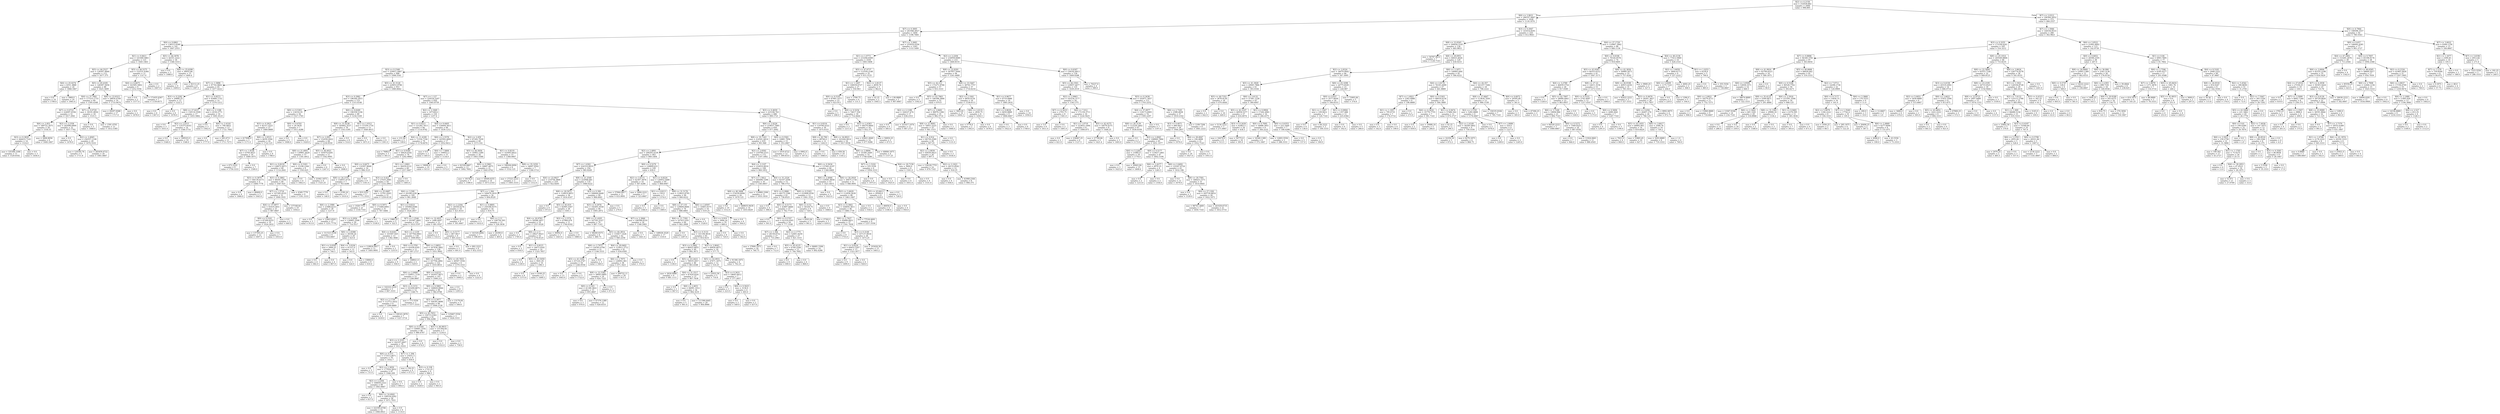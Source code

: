 digraph Tree {
node [shape=box] ;
0 [label="X[2] <= 4.2158\nmse = 332639.882\nsamples = 2000\nvalue = 996.895"] ;
1 [label="X[6] <= 2.9631\nmse = 286107.0667\nsamples = 1628\nvalue = 1118.1474"] ;
0 -> 1 [labeldistance=2.5, labelangle=45, headlabel="True"] ;
2 [label="X[7] <= 0.3005\nmse = 261946.4927\nsamples = 1404\nvalue = 1198.7464"] ;
1 -> 2 ;
3 [label="X[0] <= 0.6861\nmse = 138515.9348\nsamples = 141\nvalue = 1607.2553"] ;
2 -> 3 ;
4 [label="X[1] <= 0.8411\nmse = 141049.5883\nsamples = 123\nvalue = 1645.1463"] ;
3 -> 4 ;
5 [label="X[5] <= 44.5527\nmse = 128307.4844\nsamples = 112\nvalue = 1677.375"] ;
4 -> 5 ;
6 [label="X[4] <= 25.0274\nmse = 8351.3889\nsamples = 24\nvalue = 1868.1667"] ;
5 -> 6 ;
7 [label="mse = 0.0\nsamples = 14\nvalue = 1799.0"] ;
6 -> 7 ;
8 [label="mse = 3969.0\nsamples = 10\nvalue = 1965.0"] ;
6 -> 8 ;
9 [label="X[5] <= 45.4185\nmse = 148387.5656\nsamples = 88\nvalue = 1625.3409"] ;
5 -> 9 ;
10 [label="X[4] <= 37.7681\nmse = 177215.1733\nsamples = 69\nvalue = 1595.4348"] ;
9 -> 10 ;
11 [label="X[7] <= 0.0722\nmse = 224097.6194\nsamples = 51\nvalue = 1617.2941"] ;
10 -> 11 ;
12 [label="X[6] <= 2.852\nmse = 189722.3475\nsamples = 20\nvalue = 1554.55"] ;
11 -> 12 ;
13 [label="X[3] <= 0.3839\nmse = 264433.7143\nsamples = 14\nvalue = 1514.0"] ;
12 -> 13 ;
14 [label="mse = 335384.3306\nsamples = 11\nvalue = 1529.8182"] ;
13 -> 14 ;
15 [label="mse = 0.0\nsamples = 3\nvalue = 1456.0"] ;
13 -> 15 ;
16 [label="mse = 2606.8056\nsamples = 6\nvalue = 1649.1667"] ;
12 -> 16 ;
17 [label="X[2] <= 2.2358\nmse = 242096.6909\nsamples = 31\nvalue = 1657.7742"] ;
11 -> 17 ;
18 [label="mse = 0.0\nsamples = 2\nvalue = 1476.0"] ;
17 -> 18 ;
19 [label="X[2] <= 2.4945\nmse = 256357.1106\nsamples = 29\nvalue = 1670.3103"] ;
17 -> 19 ;
20 [label="mse = 124185.76\nsamples = 5\nvalue = 1711.8"] ;
19 -> 20 ;
21 [label="mse = 283459.4722\nsamples = 24\nvalue = 1661.6667"] ;
19 -> 21 ;
22 [label="X[7] <= 0.0729\nmse = 39191.8056\nsamples = 18\nvalue = 1533.5"] ;
10 -> 22 ;
23 [label="mse = 0.0\nsamples = 5\nvalue = 1848.0"] ;
22 -> 23 ;
24 [label="mse = 1591.4793\nsamples = 13\nvalue = 1412.5385"] ;
22 -> 24 ;
25 [label="X[8] <= 23.8315\nmse = 28654.4709\nsamples = 19\nvalue = 1733.9474"] ;
9 -> 25 ;
26 [label="mse = 29297.0588\nsamples = 17\nvalue = 1717.0"] ;
25 -> 26 ;
27 [label="mse = 0.0\nsamples = 2\nvalue = 1878.0"] ;
25 -> 27 ;
28 [label="X[5] <= 44.5275\nmse = 152531.6364\nsamples = 11\nvalue = 1317.0"] ;
4 -> 28 ;
29 [label="X[4] <= 6.6675\nmse = 163585.5802\nsamples = 9\nvalue = 1252.5556"] ;
28 -> 29 ;
30 [label="mse = 0.0\nsamples = 2\nvalue = 1577.0"] ;
29 -> 30 ;
31 [label="mse = 171655.8367\nsamples = 7\nvalue = 1159.8571"] ;
29 -> 31 ;
32 [label="mse = 0.0\nsamples = 2\nvalue = 1607.0"] ;
28 -> 32 ;
33 [label="X[5] <= 44.3078\nmse = 44351.2222\nsamples = 18\nvalue = 1348.3333"] ;
3 -> 33 ;
34 [label="mse = 0.0\nsamples = 3\nvalue = 1088.0"] ;
33 -> 34 ;
35 [label="X[4] <= 25.6298\nmse = 36955.84\nsamples = 15\nvalue = 1400.4"] ;
33 -> 35 ;
36 [label="mse = 0.0\nsamples = 9\nvalue = 1409.0"] ;
35 -> 36 ;
37 [label="mse = 92112.25\nsamples = 6\nvalue = 1387.5"] ;
35 -> 37 ;
38 [label="X[7] <= 3.2683\nmse = 255016.0356\nsamples = 1263\nvalue = 1153.1409"] ;
2 -> 38 ;
39 [label="X[1] <= 1.0773\nmse = 233294.8309\nsamples = 1030\nvalue = 1083.5408"] ;
38 -> 39 ;
40 [label="X[3] <= 0.2348\nmse = 229911.0467\nsamples = 998\nvalue = 1098.5541"] ;
39 -> 40 ;
41 [label="X[7] <= 1.5896\nmse = 97742.8662\nsamples = 45\nvalue = 1477.4222"] ;
40 -> 41 ;
42 [label="X[3] <= 0.2282\nmse = 20880.25\nsamples = 12\nvalue = 1222.5"] ;
41 -> 42 ;
43 [label="mse = 0.0\nsamples = 6\nvalue = 1367.0"] ;
42 -> 43 ;
44 [label="mse = 0.0\nsamples = 6\nvalue = 1078.0"] ;
42 -> 44 ;
45 [label="X[1] <= 0.8573\nmse = 93468.7732\nsamples = 33\nvalue = 1570.1212"] ;
41 -> 45 ;
46 [label="X[8] <= 27.6237\nmse = 150116.3599\nsamples = 17\nvalue = 1455.5882"] ;
45 -> 46 ;
47 [label="mse = 0.0\nsamples = 3\nvalue = 1031.0"] ;
46 -> 47 ;
48 [label="X[2] <= 2.4315\nmse = 135375.8163\nsamples = 14\nvalue = 1546.5714"] ;
46 -> 48 ;
49 [label="mse = 0.0\nsamples = 4\nvalue = 1548.0"] ;
48 -> 49 ;
50 [label="mse = 189525.0\nsamples = 10\nvalue = 1546.0"] ;
48 -> 50 ;
51 [label="X[2] <= 2.1188\nmse = 4534.2773\nsamples = 16\nvalue = 1691.8125"] ;
45 -> 51 ;
52 [label="mse = 0.0\nsamples = 3\nvalue = 1562.0"] ;
51 -> 52 ;
53 [label="X[6] <= 2.4318\nmse = 794.4852\nsamples = 13\nvalue = 1721.7692"] ;
51 -> 53 ;
54 [label="mse = 0.0\nsamples = 2\nvalue = 1777.0"] ;
53 -> 54 ;
55 [label="mse = 283.4711\nsamples = 11\nvalue = 1711.7273"] ;
53 -> 55 ;
56 [label="X[5] <= 41.5126\nmse = 229053.9796\nsamples = 953\nvalue = 1080.6642"] ;
40 -> 56 ;
57 [label="X[3] <= 0.2982\nmse = 196344.2915\nsamples = 123\nvalue = 1315.4146"] ;
56 -> 57 ;
58 [label="X[0] <= 0.5303\nmse = 134332.91\nsamples = 34\nvalue = 1527.1765"] ;
57 -> 58 ;
59 [label="X[3] <= 0.2821\nmse = 82311.4321\nsamples = 27\nvalue = 1660.8889"] ;
58 -> 59 ;
60 [label="mse = 417698.0\nsamples = 3\nvalue = 1171.0"] ;
59 -> 60 ;
61 [label="X[6] <= 2.0515\nmse = 6639.3594\nsamples = 24\nvalue = 1722.125"] ;
59 -> 61 ;
62 [label="X[7] <= 1.4538\nmse = 6704.4023\nsamples = 16\nvalue = 1689.1875"] ;
61 -> 62 ;
63 [label="mse = 672.2222\nsamples = 9\nvalue = 1759.3333"] ;
62 -> 63 ;
64 [label="mse = 0.0\nsamples = 7\nvalue = 1599.0"] ;
62 -> 64 ;
65 [label="mse = 0.0\nsamples = 8\nvalue = 1788.0"] ;
61 -> 65 ;
66 [label="X[0] <= 0.6701\nmse = 29.3878\nsamples = 7\nvalue = 1011.4286"] ;
58 -> 66 ;
67 [label="mse = 0.0\nsamples = 5\nvalue = 1008.0"] ;
66 -> 67 ;
68 [label="mse = 0.0\nsamples = 2\nvalue = 1020.0"] ;
66 -> 68 ;
69 [label="X[0] <= 0.6269\nmse = 196358.5194\nsamples = 89\nvalue = 1234.5169"] ;
57 -> 69 ;
70 [label="X[8] <= 31.0238\nmse = 185662.3537\nsamples = 76\nvalue = 1163.5395"] ;
69 -> 70 ;
71 [label="X[7] <= 2.093\nmse = 152030.0422\nsamples = 68\nvalue = 1239.9559"] ;
70 -> 71 ;
72 [label="X[8] <= 21.4001\nmse = 139961.4429\nsamples = 57\nvalue = 1181.4912"] ;
71 -> 72 ;
73 [label="X[1] <= 0.8218\nmse = 128072.4073\nsamples = 49\nvalue = 1114.2041"] ;
72 -> 73 ;
74 [label="X[3] <= 0.3879\nmse = 194130.6173\nsamples = 9\nvalue = 1408.7778"] ;
73 -> 74 ;
75 [label="mse = 0.0\nsamples = 4\nvalue = 1866.0"] ;
74 -> 75 ;
76 [label="mse = 48400.0\nsamples = 5\nvalue = 1043.0"] ;
74 -> 76 ;
77 [label="X[3] <= 0.3862\nmse = 89292.3194\nsamples = 40\nvalue = 1047.925"] ;
73 -> 77 ;
78 [label="X[7] <= 1.5716\nmse = 107285.8335\nsamples = 31\nvalue = 1009.1935"] ;
77 -> 78 ;
79 [label="X[4] <= 37.0977\nmse = 91619.3651\nsamples = 21\nvalue = 987.6667"] ;
78 -> 79 ;
80 [label="X[0] <= 0.5161\nmse = 87200.8255\nsamples = 19\nvalue = 1024.2632"] ;
79 -> 80 ;
81 [label="mse = 137305.25\nsamples = 12\nvalue = 1007.5"] ;
80 -> 81 ;
82 [label="mse = 0.0\nsamples = 7\nvalue = 1053.0"] ;
80 -> 82 ;
83 [label="mse = 0.0\nsamples = 2\nvalue = 640.0"] ;
79 -> 83 ;
84 [label="mse = 137168.64\nsamples = 10\nvalue = 1054.4"] ;
78 -> 84 ;
85 [label="mse = 4349.7778\nsamples = 9\nvalue = 1181.3333"] ;
77 -> 85 ;
86 [label="X[0] <= 0.5303\nmse = 15196.2344\nsamples = 8\nvalue = 1593.625"] ;
72 -> 86 ;
87 [label="mse = 0.0\nsamples = 4\nvalue = 1662.0"] ;
86 -> 87 ;
88 [label="mse = 21042.1875\nsamples = 4\nvalue = 1525.25"] ;
86 -> 88 ;
89 [label="X[5] <= 40.4021\nmse = 105074.6281\nsamples = 11\nvalue = 1542.9091"] ;
71 -> 89 ;
90 [label="mse = 0.0\nsamples = 6\nvalue = 1247.0"] ;
89 -> 90 ;
91 [label="mse = 0.0\nsamples = 5\nvalue = 1898.0"] ;
89 -> 91 ;
92 [label="mse = 0.0\nsamples = 8\nvalue = 514.0"] ;
70 -> 92 ;
93 [label="X[1] <= 1.0312\nmse = 57259.1716\nsamples = 13\nvalue = 1649.4615"] ;
69 -> 93 ;
94 [label="mse = 0.0\nsamples = 7\nvalue = 1871.0"] ;
93 -> 94 ;
95 [label="mse = 0.0\nsamples = 6\nvalue = 1391.0"] ;
93 -> 95 ;
96 [label="X[7] <= 1.127\nmse = 224524.5207\nsamples = 830\nvalue = 1045.8759"] ;
56 -> 96 ;
97 [label="X[2] <= 2.1849\nmse = 167169.6\nsamples = 150\nvalue = 1257.6"] ;
96 -> 97 ;
98 [label="X[1] <= 0.9211\nmse = 131282.7613\nsamples = 84\nvalue = 1114.9762"] ;
97 -> 98 ;
99 [label="mse = 231.04\nsamples = 5\nvalue = 109.6"] ;
98 -> 99 ;
100 [label="X[4] <= 11.4189\nmse = 71554.7194\nsamples = 79\nvalue = 1178.6076"] ;
98 -> 100 ;
101 [label="mse = 7688.0\nsamples = 3\nvalue = 561.0"] ;
100 -> 101 ;
102 [label="X[1] <= 0.9349\nmse = 58424.6182\nsamples = 76\nvalue = 1202.9868"] ;
100 -> 102 ;
103 [label="X[0] <= 0.6475\nmse = 110307.9648\nsamples = 16\nvalue = 998.3125"] ;
102 -> 103 ;
104 [label="X[8] <= 24.2376\nmse = 154051.6735\nsamples = 7\nvalue = 763.4286"] ;
103 -> 104 ;
105 [label="mse = 0.0\nsamples = 2\nvalue = 146.0"] ;
104 -> 105 ;
106 [label="mse = 2190.24\nsamples = 5\nvalue = 1010.4"] ;
104 -> 106 ;
107 [label="mse = 0.0\nsamples = 9\nvalue = 1181.0"] ;
103 -> 107 ;
108 [label="X[1] <= 1.0061\nmse = 30439.0122\nsamples = 60\nvalue = 1257.5667"] ;
102 -> 108 ;
109 [label="X[3] <= 0.422\nmse = 27435.2085\nsamples = 54\nvalue = 1232.2963"] ;
108 -> 109 ;
110 [label="mse = 910.2222\nsamples = 3\nvalue = 771.3333"] ;
109 -> 110 ;
111 [label="X[8] <= 25.0487\nmse = 15761.0265\nsamples = 51\nvalue = 1259.4118"] ;
109 -> 111 ;
112 [label="X[6] <= 2.1989\nmse = 21888.6233\nsamples = 30\nvalue = 1217.9"] ;
111 -> 112 ;
113 [label="mse = 0.0\nsamples = 3\nvalue = 913.0"] ;
112 -> 113 ;
114 [label="mse = 12843.6543\nsamples = 27\nvalue = 1251.7778"] ;
112 -> 114 ;
115 [label="mse = 1028.7755\nsamples = 21\nvalue = 1318.7143"] ;
111 -> 115 ;
116 [label="mse = 0.0\nsamples = 6\nvalue = 1485.0"] ;
108 -> 116 ;
117 [label="X[4] <= 9.4405\nmse = 154004.5611\nsamples = 66\nvalue = 1439.1212"] ;
97 -> 117 ;
118 [label="X[6] <= 2.5578\nmse = 145502.4083\nsamples = 17\nvalue = 1052.9412"] ;
117 -> 118 ;
119 [label="mse = 0.0\nsamples = 2\nvalue = 445.0"] ;
118 -> 119 ;
120 [label="X[4] <= 7.5808\nmse = 109053.2\nsamples = 15\nvalue = 1134.0"] ;
118 -> 120 ;
121 [label="mse = 19696.8\nsamples = 10\nvalue = 915.0"] ;
120 -> 121 ;
122 [label="mse = 0.0\nsamples = 5\nvalue = 1572.0"] ;
120 -> 122 ;
123 [label="X[2] <= 2.459\nmse = 87262.7039\nsamples = 49\nvalue = 1573.102"] ;
117 -> 123 ;
124 [label="X[5] <= 44.5656\nmse = 35902.1289\nsamples = 34\nvalue = 1663.5588"] ;
123 -> 124 ;
125 [label="mse = 62328.9467\nsamples = 13\nvalue = 1692.7692"] ;
124 -> 125 ;
126 [label="X[0] <= 0.5861\nmse = 18687.4875\nsamples = 21\nvalue = 1645.4762"] ;
124 -> 126 ;
127 [label="mse = 18150.0\nsamples = 7\nvalue = 1590.0"] ;
126 -> 127 ;
128 [label="mse = 16648.0255\nsamples = 14\nvalue = 1673.2143"] ;
126 -> 128 ;
129 [label="X[1] <= 0.8219\nmse = 143093.6622\nsamples = 15\nvalue = 1368.0667"] ;
123 -> 129 ;
130 [label="mse = 180264.6094\nsamples = 8\nvalue = 1532.125"] ;
129 -> 130 ;
131 [label="X[8] <= 35.3259\nmse = 34697.9592\nsamples = 7\nvalue = 1180.5714"] ;
129 -> 131 ;
132 [label="mse = 27222.2222\nsamples = 3\nvalue = 1005.3333"] ;
131 -> 132 ;
133 [label="mse = 0.0\nsamples = 4\nvalue = 1312.0"] ;
131 -> 133 ;
134 [label="X[3] <= 0.4659\nmse = 225106.763\nsamples = 680\nvalue = 999.1721"] ;
96 -> 134 ;
135 [label="X[6] <= 2.9226\nmse = 219037.7685\nsamples = 650\nvalue = 977.2092"] ;
134 -> 135 ;
136 [label="X[8] <= 35.7243\nmse = 214541.4414\nsamples = 635\nvalue = 991.948"] ;
135 -> 136 ;
137 [label="X[2] <= 2.4891\nmse = 206205.4339\nsamples = 463\nvalue = 949.1404"] ;
136 -> 137 ;
138 [label="X[7] <= 1.6361\nmse = 224319.9919\nsamples = 354\nvalue = 985.8249"] ;
137 -> 138 ;
139 [label="X[4] <= 23.9027\nmse = 214758.3809\nsamples = 219\nvalue = 922.8265"] ;
138 -> 139 ;
140 [label="X[4] <= 3.599\nmse = 201083.038\nsamples = 185\nvalue = 981.2649"] ;
139 -> 140 ;
141 [label="X[0] <= 0.5971\nmse = 171660.6993\nsamples = 31\nvalue = 767.5484"] ;
140 -> 141 ;
142 [label="X[3] <= 0.2956\nmse = 139965.3508\nsamples = 29\nvalue = 714.5517"] ;
141 -> 142 ;
143 [label="mse = 311523.5556\nsamples = 9\nvalue = 916.6667"] ;
142 -> 143 ;
144 [label="X[6] <= 2.8386\nmse = 36109.24\nsamples = 20\nvalue = 623.6"] ;
142 -> 144 ;
145 [label="X[1] <= 0.8395\nmse = 3906.25\nsamples = 8\nvalue = 744.5"] ;
144 -> 145 ;
146 [label="mse = 0.0\nsamples = 4\nvalue = 682.0"] ;
145 -> 146 ;
147 [label="mse = 0.0\nsamples = 4\nvalue = 807.0"] ;
145 -> 147 ;
148 [label="X[4] <= 3.0104\nmse = 41337.0\nsamples = 12\nvalue = 543.0"] ;
144 -> 148 ;
149 [label="mse = 0.0\nsamples = 3\nvalue = 324.0"] ;
148 -> 149 ;
150 [label="mse = 33800.0\nsamples = 9\nvalue = 616.0"] ;
148 -> 150 ;
151 [label="mse = 0.0\nsamples = 2\nvalue = 1536.0"] ;
141 -> 151 ;
152 [label="X[1] <= 0.8221\nmse = 195960.6586\nsamples = 154\nvalue = 1024.2857"] ;
140 -> 152 ;
153 [label="mse = 1980.25\nsamples = 2\nvalue = 322.5"] ;
152 -> 153 ;
154 [label="X[7] <= 1.2546\nmse = 191947.4601\nsamples = 152\nvalue = 1033.5197"] ;
152 -> 154 ;
155 [label="X[4] <= 9.6343\nmse = 103587.929\nsamples = 13\nvalue = 1382.3846"] ;
154 -> 155 ;
156 [label="mse = 118824.9917\nsamples = 11\nvalue = 1405.9091"] ;
155 -> 156 ;
157 [label="mse = 0.0\nsamples = 2\nvalue = 1253.0"] ;
155 -> 157 ;
158 [label="X[2] <= 2.1239\nmse = 187764.0963\nsamples = 139\nvalue = 1000.8921"] ;
154 -> 158 ;
159 [label="X[4] <= 6.3781\nmse = 41638.0165\nsamples = 11\nvalue = 407.2727"] ;
158 -> 159 ;
160 [label="mse = 0.0\nsamples = 9\nvalue = 358.0"] ;
159 -> 160 ;
161 [label="mse = 168921.0\nsamples = 2\nvalue = 629.0"] ;
159 -> 161 ;
162 [label="X[6] <= 2.8852\nmse = 167436.3662\nsamples = 128\nvalue = 1051.9062"] ;
158 -> 162 ;
163 [label="X[6] <= 2.6341\nmse = 167704.2892\nsamples = 122\nvalue = 1035.8033"] ;
162 -> 163 ;
164 [label="X[6] <= 2.0999\nmse = 150911.7156\nsamples = 15\nvalue = 1246.8667"] ;
163 -> 164 ;
165 [label="mse = 142222.2222\nsamples = 3\nvalue = 847.3333"] ;
164 -> 165 ;
166 [label="X[3] <= 0.3151\nmse = 103200.6875\nsamples = 12\nvalue = 1346.75"] ;
164 -> 166 ;
167 [label="X[2] <= 2.1739\nmse = 113712.5432\nsamples = 9\nvalue = 1269.8889"] ;
166 -> 167 ;
168 [label="mse = 0.0\nsamples = 2\nvalue = 1418.0"] ;
167 -> 168 ;
169 [label="mse = 138143.3878\nsamples = 7\nvalue = 1227.5714"] ;
167 -> 169 ;
170 [label="mse = 773.5556\nsamples = 3\nvalue = 1577.3333"] ;
166 -> 170 ;
171 [label="X[0] <= 0.6233\nmse = 162937.9071\nsamples = 107\nvalue = 1006.215"] ;
163 -> 171 ;
172 [label="X[0] <= 0.5865\nmse = 168820.8944\nsamples = 99\nvalue = 982.8788"] ;
171 -> 172 ;
173 [label="X[3] <= 0.3977\nmse = 164391.8696\nsamples = 94\nvalue = 1008.2128"] ;
172 -> 173 ;
174 [label="X[5] <= 45.7653\nmse = 159715.0361\nsamples = 91\nvalue = 994.4286"] ;
173 -> 174 ;
175 [label="X[0] <= 0.5544\nmse = 156661.3192\nsamples = 86\nvalue = 980.4767"] ;
174 -> 175 ;
176 [label="X[3] <= 0.3193\nmse = 162107.4407\nsamples = 78\nvalue = 1011.9103"] ;
175 -> 176 ;
177 [label="X[0] <= 0.515\nmse = 173513.4671\nsamples = 70\nvalue = 1032.7"] ;
176 -> 177 ;
178 [label="mse = 0.0\nsamples = 3\nvalue = 731.0"] ;
177 -> 178 ;
179 [label="X[2] <= 2.3659\nmse = 177024.5832\nsamples = 67\nvalue = 1046.209"] ;
177 -> 179 ;
180 [label="X[2] <= 2.2204\nmse = 194659.2322\nsamples = 60\nvalue = 1063.9667"] ;
179 -> 180 ;
181 [label="mse = 0.0\nsamples = 2\nvalue = 837.0"] ;
180 -> 181 ;
182 [label="X[4] <= 14.4042\nmse = 199534.0262\nsamples = 58\nvalue = 1071.7931"] ;
180 -> 182 ;
183 [label="mse = 222305.6746\nsamples = 52\nvalue = 1066.6923"] ;
182 -> 183 ;
184 [label="mse = 0.0\nsamples = 6\nvalue = 1116.0"] ;
182 -> 184 ;
185 [label="mse = 0.0\nsamples = 7\nvalue = 894.0"] ;
179 -> 185 ;
186 [label="X[7] <= 1.394\nmse = 25431.5\nsamples = 8\nvalue = 830.0"] ;
176 -> 186 ;
187 [label="mse = 156.25\nsamples = 4\nvalue = 673.5"] ;
186 -> 187 ;
188 [label="X[3] <= 0.338\nmse = 1722.25\nsamples = 4\nvalue = 986.5"] ;
186 -> 188 ;
189 [label="mse = 0.0\nsamples = 2\nvalue = 1028.0"] ;
188 -> 189 ;
190 [label="mse = 0.0\nsamples = 2\nvalue = 945.0"] ;
188 -> 190 ;
191 [label="mse = 0.0\nsamples = 8\nvalue = 674.0"] ;
175 -> 191 ;
192 [label="X[5] <= 46.9833\nmse = 151304.64\nsamples = 5\nvalue = 1234.4"] ;
174 -> 192 ;
193 [label="mse = 0.0\nsamples = 3\nvalue = 1552.0"] ;
192 -> 193 ;
194 [label="mse = 0.0\nsamples = 2\nvalue = 758.0"] ;
192 -> 194 ;
195 [label="mse = 125667.5556\nsamples = 3\nvalue = 1426.3333"] ;
173 -> 195 ;
196 [label="mse = 13179.04\nsamples = 5\nvalue = 506.6"] ;
172 -> 196 ;
197 [label="mse = 0.0\nsamples = 8\nvalue = 1295.0"] ;
171 -> 197 ;
198 [label="X[5] <= 45.7653\nmse = 49507.5556\nsamples = 6\nvalue = 1379.3333"] ;
162 -> 198 ;
199 [label="mse = 0.0\nsamples = 2\nvalue = 1694.0"] ;
198 -> 199 ;
200 [label="mse = 0.0\nsamples = 4\nvalue = 1222.0"] ;
198 -> 200 ;
201 [label="X[7] <= 1.394\nmse = 169479.3019\nsamples = 34\nvalue = 604.8529"] ;
139 -> 201 ;
202 [label="X[2] <= 2.2204\nmse = 26558.0278\nsamples = 18\nvalue = 421.8333"] ;
201 -> 202 ;
203 [label="X[4] <= 32.4931\nmse = 1486.4097\nsamples = 12\nvalue = 481.9167"] ;
202 -> 203 ;
204 [label="mse = 0.0\nsamples = 3\nvalue = 532.0"] ;
203 -> 204 ;
205 [label="X[0] <= 0.5177\nmse = 867.0617\nsamples = 9\nvalue = 465.2222"] ;
203 -> 205 ;
206 [label="mse = 0.0\nsamples = 3\nvalue = 491.0"] ;
205 -> 206 ;
207 [label="mse = 802.2222\nsamples = 6\nvalue = 452.3333"] ;
205 -> 207 ;
208 [label="mse = 55041.2222\nsamples = 6\nvalue = 301.6667"] ;
202 -> 208 ;
209 [label="X[1] <= 0.8805\nmse = 250188.9375\nsamples = 16\nvalue = 810.75"] ;
201 -> 209 ;
210 [label="mse = 0.0\nsamples = 5\nvalue = 1432.0"] ;
209 -> 210 ;
211 [label="X[6] <= 2.11\nmse = 108736.595\nsamples = 11\nvalue = 528.3636"] ;
209 -> 211 ;
212 [label="mse = 143320.4082\nsamples = 7\nvalue = 598.8571"] ;
211 -> 212 ;
213 [label="mse = 24300.0\nsamples = 4\nvalue = 405.0"] ;
211 -> 213 ;
214 [label="X[8] <= 21.2549\nmse = 222948.481\nsamples = 135\nvalue = 1088.0222"] ;
138 -> 214 ;
215 [label="X[8] <= 20.5072\nmse = 116819.9653\nsamples = 36\nvalue = 1416.4167"] ;
214 -> 215 ;
216 [label="mse = 0.0\nsamples = 6\nvalue = 973.0"] ;
215 -> 216 ;
217 [label="X[5] <= 45.019\nmse = 92995.5567\nsamples = 30\nvalue = 1505.1"] ;
215 -> 217 ;
218 [label="X[4] <= 20.9783\nmse = 59288.3657\nsamples = 19\nvalue = 1357.0526"] ;
217 -> 218 ;
219 [label="mse = 0.0\nsamples = 3\nvalue = 1785.0"] ;
218 -> 219 ;
220 [label="X[6] <= 2.11\nmse = 29627.9023\nsamples = 16\nvalue = 1276.8125"] ;
218 -> 220 ;
221 [label="mse = 0.0\nsamples = 2\nvalue = 934.0"] ;
220 -> 221 ;
222 [label="X[1] <= 0.8215\nmse = 14673.4541\nsamples = 14\nvalue = 1325.7857"] ;
220 -> 222 ;
223 [label="mse = 0.0\nsamples = 4\nvalue = 1149.0"] ;
222 -> 223 ;
224 [label="X[5] <= 43.5059\nmse = 3041.05\nsamples = 10\nvalue = 1396.5"] ;
222 -> 224 ;
225 [label="mse = 0.0\nsamples = 8\nvalue = 1373.0"] ;
224 -> 225 ;
226 [label="mse = 4160.25\nsamples = 2\nvalue = 1490.5"] ;
224 -> 226 ;
227 [label="X[2] <= 2.1574\nmse = 47966.876\nsamples = 11\nvalue = 1760.8182"] ;
217 -> 227 ;
228 [label="mse = 36992.0\nsamples = 3\nvalue = 1443.0"] ;
227 -> 228 ;
229 [label="mse = 0.0\nsamples = 8\nvalue = 1880.0"] ;
227 -> 229 ;
230 [label="X[3] <= 0.399\nmse = 208064.8448\nsamples = 99\nvalue = 968.6061"] ;
214 -> 230 ;
231 [label="X[3] <= 0.2978\nmse = 192491.0558\nsamples = 94\nvalue = 1005.2872"] ;
230 -> 231 ;
232 [label="X[8] <= 21.4205\nmse = 167181.0327\nsamples = 70\nvalue = 887.7143"] ;
231 -> 232 ;
233 [label="mse = 68260.9375\nsamples = 8\nvalue = 480.75"] ;
232 -> 233 ;
234 [label="X[5] <= 44.3814\nmse = 155817.1426\nsamples = 62\nvalue = 940.2258"] ;
232 -> 234 ;
235 [label="X[6] <= 2.7975\nmse = 134345.0794\nsamples = 21\nvalue = 1146.3333"] ;
234 -> 235 ;
236 [label="X[5] <= 43.3304\nmse = 87124.2747\nsamples = 18\nvalue = 1246.0556"] ;
235 -> 236 ;
237 [label="mse = 0.0\nsamples = 13\nvalue = 1063.0"] ;
236 -> 237 ;
238 [label="mse = 0.0\nsamples = 5\nvalue = 1722.0"] ;
236 -> 238 ;
239 [label="mse = 0.0\nsamples = 3\nvalue = 548.0"] ;
235 -> 239 ;
240 [label="X[4] <= 29.0402\nmse = 133912.3712\nsamples = 41\nvalue = 834.6585"] ;
234 -> 240 ;
241 [label="X[6] <= 2.7975\nmse = 126093.383\nsamples = 38\nvalue = 871.3421"] ;
240 -> 241 ;
242 [label="X[8] <= 22.5382\nmse = 39043.0895\nsamples = 18\nvalue = 824.7222"] ;
241 -> 242 ;
243 [label="X[0] <= 0.503\nmse = 41180.3822\nsamples = 15\nvalue = 855.4667"] ;
242 -> 243 ;
244 [label="mse = 0.0\nsamples = 3\nvalue = 970.0"] ;
243 -> 244 ;
245 [label="mse = 47376.1389\nsamples = 12\nvalue = 826.8333"] ;
243 -> 245 ;
246 [label="mse = 0.0\nsamples = 3\nvalue = 671.0"] ;
242 -> 246 ;
247 [label="mse = 200722.11\nsamples = 20\nvalue = 913.3"] ;
241 -> 247 ;
248 [label="mse = 0.0\nsamples = 3\nvalue = 370.0"] ;
240 -> 248 ;
249 [label="X[7] <= 2.3846\nmse = 108398.8316\nsamples = 24\nvalue = 1348.2083"] ;
231 -> 249 ;
250 [label="mse = 0.0\nsamples = 7\nvalue = 1441.0"] ;
249 -> 250 ;
251 [label="mse = 148028.3529\nsamples = 17\nvalue = 1310.0"] ;
249 -> 251 ;
252 [label="mse = 0.0\nsamples = 5\nvalue = 279.0"] ;
230 -> 252 ;
253 [label="X[0] <= 0.5279\nmse = 128809.633\nsamples = 109\nvalue = 830.0"] ;
137 -> 253 ;
254 [label="X[2] <= 2.6115\nmse = 62307.3878\nsamples = 14\nvalue = 567.4286"] ;
253 -> 254 ;
255 [label="mse = 57064.9917\nsamples = 11\nvalue = 633.9091"] ;
254 -> 255 ;
256 [label="mse = 5904.2222\nsamples = 3\nvalue = 323.6667"] ;
254 -> 256 ;
257 [label="X[1] <= 0.8224\nmse = 126952.5489\nsamples = 95\nvalue = 868.6947"] ;
253 -> 257 ;
258 [label="X[1] <= 0.8213\nmse = 150.0\nsamples = 5\nvalue = 1374.0"] ;
257 -> 258 ;
259 [label="mse = 0.0\nsamples = 3\nvalue = 1364.0"] ;
258 -> 259 ;
260 [label="mse = 0.0\nsamples = 2\nvalue = 1389.0"] ;
258 -> 260 ;
261 [label="X[8] <= 31.5178\nmse = 119023.8795\nsamples = 90\nvalue = 840.6222"] ;
257 -> 261 ;
262 [label="X[8] <= 27.135\nmse = 129609.0606\nsamples = 74\nvalue = 888.4865"] ;
261 -> 262 ;
263 [label="X[4] <= 11.7392\nmse = 107415.916\nsamples = 69\nvalue = 842.2899"] ;
262 -> 263 ;
264 [label="mse = 0.0\nsamples = 4\nvalue = 1287.0"] ;
263 -> 264 ;
265 [label="X[3] <= 0.3133\nmse = 101106.9018\nsamples = 65\nvalue = 814.9231"] ;
263 -> 265 ;
266 [label="X[3] <= 0.2982\nmse = 86922.8855\nsamples = 49\nvalue = 892.3673"] ;
265 -> 266 ;
267 [label="mse = 0.0\nsamples = 3\nvalue = 1336.0"] ;
266 -> 267 ;
268 [label="X[5] <= 43.2423\nmse = 78919.2457\nsamples = 46\nvalue = 863.4348"] ;
266 -> 268 ;
269 [label="mse = 2624.0988\nsamples = 9\nvalue = 681.1111"] ;
268 -> 269 ;
270 [label="X[4] <= 31.2517\nmse = 87424.8181\nsamples = 37\nvalue = 907.7838"] ;
268 -> 270 ;
271 [label="mse = 0.0\nsamples = 3\nvalue = 947.0"] ;
270 -> 271 ;
272 [label="X[6] <= 2.4651\nmse = 94991.1012\nsamples = 34\nvalue = 904.3235"] ;
270 -> 272 ;
273 [label="mse = 0.0\nsamples = 5\nvalue = 901.0"] ;
272 -> 273 ;
274 [label="mse = 111366.6445\nsamples = 29\nvalue = 904.8966"] ;
272 -> 274 ;
275 [label="X[2] <= 2.8043\nmse = 69926.6875\nsamples = 16\nvalue = 577.75"] ;
265 -> 275 ;
276 [label="X[5] <= 43.0931\nmse = 47671.1875\nsamples = 12\nvalue = 516.25"] ;
275 -> 276 ;
277 [label="mse = 22022.56\nsamples = 5\nvalue = 710.8"] ;
276 -> 277 ;
278 [label="X[3] <= 0.3631\nmse = 19645.0612\nsamples = 7\nvalue = 377.2857"] ;
276 -> 278 ;
279 [label="mse = 0.0\nsamples = 3\nvalue = 223.0"] ;
278 -> 279 ;
280 [label="X[0] <= 0.5625\nmse = 3136.0\nsamples = 4\nvalue = 493.0"] ;
278 -> 280 ;
281 [label="mse = 0.0\nsamples = 2\nvalue = 549.0"] ;
280 -> 281 ;
282 [label="mse = 0.0\nsamples = 2\nvalue = 437.0"] ;
280 -> 282 ;
283 [label="mse = 91306.1875\nsamples = 4\nvalue = 762.25"] ;
275 -> 283 ;
284 [label="mse = 0.0\nsamples = 5\nvalue = 1526.0"] ;
262 -> 284 ;
285 [label="X[6] <= 2.8597\nmse = 10465.9375\nsamples = 16\nvalue = 619.25"] ;
261 -> 285 ;
286 [label="X[1] <= 0.919\nmse = 3994.24\nsamples = 10\nvalue = 688.4"] ;
285 -> 286 ;
287 [label="mse = 0.0\nsamples = 8\nvalue = 720.0"] ;
286 -> 287 ;
288 [label="mse = 0.0\nsamples = 2\nvalue = 562.0"] ;
286 -> 288 ;
289 [label="mse = 0.0\nsamples = 6\nvalue = 504.0"] ;
285 -> 289 ;
290 [label="X[2] <= 2.6592\nmse = 218769.5315\nsamples = 172\nvalue = 1107.1802"] ;
136 -> 290 ;
291 [label="X[4] <= 3.1107\nmse = 216010.8916\nsamples = 108\nvalue = 969.1852"] ;
290 -> 291 ;
292 [label="X[7] <= 1.5812\nmse = 264498.7298\nsamples = 35\nvalue = 1345.8857"] ;
291 -> 292 ;
293 [label="X[8] <= 40.3496\nmse = 274259.6094\nsamples = 24\nvalue = 1479.125"] ;
292 -> 293 ;
294 [label="mse = 0.0\nsamples = 10\nvalue = 1512.0"] ;
293 -> 294 ;
295 [label="mse = 468835.9439\nsamples = 14\nvalue = 1455.6429"] ;
293 -> 295 ;
296 [label="mse = 119960.3306\nsamples = 11\nvalue = 1055.1818"] ;
292 -> 296 ;
297 [label="X[4] <= 31.2324\nmse = 92107.5594\nsamples = 73\nvalue = 788.5753"] ;
291 -> 297 ;
298 [label="X[3] <= 0.2866\nmse = 49172.1586\nsamples = 61\nvalue = 738.8525"] ;
297 -> 298 ;
299 [label="mse = 0.0\nsamples = 4\nvalue = 398.0"] ;
298 -> 299 ;
300 [label="X[0] <= 0.5173\nmse = 43897.6848\nsamples = 57\nvalue = 762.7719"] ;
298 -> 300 ;
301 [label="mse = 0.0\nsamples = 3\nvalue = 501.0"] ;
300 -> 301 ;
302 [label="X[0] <= 0.5747\nmse = 42318.0305\nsamples = 54\nvalue = 777.3148"] ;
300 -> 302 ;
303 [label="X[7] <= 1.394\nmse = 28158.8752\nsamples = 27\nvalue = 733.2963"] ;
302 -> 303 ;
304 [label="mse = 37800.1875\nsamples = 20\nvalue = 740.75"] ;
303 -> 304 ;
305 [label="mse = 0.0\nsamples = 7\nvalue = 712.0"] ;
303 -> 305 ;
306 [label="X[2] <= 2.1775\nmse = 52601.9259\nsamples = 27\nvalue = 821.3333"] ;
302 -> 306 ;
307 [label="X[5] <= 45.4125\nmse = 6749.2544\nsamples = 13\nvalue = 744.7692"] ;
306 -> 307 ;
308 [label="mse = 0.0\nsamples = 9\nvalue = 690.0"] ;
307 -> 308 ;
309 [label="mse = 0.0\nsamples = 4\nvalue = 868.0"] ;
307 -> 309 ;
310 [label="mse = 84681.5306\nsamples = 14\nvalue = 892.4286"] ;
306 -> 310 ;
311 [label="X[0] <= 0.5303\nmse = 233908.0556\nsamples = 12\nvalue = 1041.3333"] ;
297 -> 311 ;
312 [label="X[0] <= 0.52\nmse = 56328.75\nsamples = 8\nvalue = 728.0"] ;
311 -> 312 ;
313 [label="mse = 8303.04\nsamples = 5\nvalue = 901.4"] ;
312 -> 313 ;
314 [label="mse = 2738.0\nsamples = 3\nvalue = 439.0"] ;
312 -> 314 ;
315 [label="mse = 0.0\nsamples = 4\nvalue = 1668.0"] ;
311 -> 315 ;
316 [label="X[0] <= 0.5634\nmse = 137063.4197\nsamples = 64\nvalue = 1340.0469"] ;
290 -> 316 ;
317 [label="X[6] <= 2.4946\nmse = 118581.9658\nsamples = 53\nvalue = 1421.6415"] ;
316 -> 317 ;
318 [label="mse = 0.0\nsamples = 5\nvalue = 1023.0"] ;
317 -> 318 ;
319 [label="X[2] <= 3.4629\nmse = 112656.2639\nsamples = 48\nvalue = 1463.1667"] ;
317 -> 319 ;
320 [label="X[3] <= 0.3662\nmse = 104850.3611\nsamples = 46\nvalue = 1486.1739"] ;
319 -> 320 ;
321 [label="X[6] <= 2.7627\nmse = 95689.8451\nsamples = 37\nvalue = 1541.7838"] ;
320 -> 321 ;
322 [label="mse = 0.0\nsamples = 9\nvalue = 1755.0"] ;
321 -> 322 ;
323 [label="X[3] <= 0.3148\nmse = 107137.9018\nsamples = 28\nvalue = 1473.25"] ;
321 -> 323 ;
324 [label="X[1] <= 0.8224\nmse = 69452.5207\nsamples = 13\nvalue = 1323.3077"] ;
323 -> 324 ;
325 [label="mse = 0.0\nsamples = 9\nvalue = 1499.0"] ;
324 -> 325 ;
326 [label="mse = 0.0\nsamples = 4\nvalue = 928.0"] ;
324 -> 326 ;
327 [label="mse = 103426.56\nsamples = 15\nvalue = 1603.2"] ;
323 -> 327 ;
328 [label="mse = 77530.4691\nsamples = 9\nvalue = 1257.5556"] ;
320 -> 328 ;
329 [label="mse = 0.0\nsamples = 2\nvalue = 934.0"] ;
319 -> 329 ;
330 [label="X[4] <= 20.2918\nmse = 39475.1736\nsamples = 11\nvalue = 946.9091"] ;
316 -> 330 ;
331 [label="X[5] <= 43.6613\nmse = 29569.0\nsamples = 8\nvalue = 1029.0"] ;
330 -> 331 ;
332 [label="mse = 46656.0\nsamples = 4\nvalue = 1108.0"] ;
331 -> 332 ;
333 [label="mse = 0.0\nsamples = 4\nvalue = 950.0"] ;
331 -> 333 ;
334 [label="mse = 0.0\nsamples = 3\nvalue = 728.0"] ;
330 -> 334 ;
335 [label="X[0] <= 0.5561\nmse = 10881.7956\nsamples = 15\nvalue = 353.2667"] ;
135 -> 335 ;
336 [label="mse = 1019.4722\nsamples = 12\nvalue = 399.8333"] ;
335 -> 336 ;
337 [label="mse = 6962.0\nsamples = 3\nvalue = 167.0"] ;
335 -> 337 ;
338 [label="X[1] <= 0.8216\nmse = 119706.4322\nsamples = 30\nvalue = 1475.0333"] ;
134 -> 338 ;
339 [label="X[8] <= 20.796\nmse = 68760.0\nsamples = 12\nvalue = 1262.0"] ;
338 -> 339 ;
340 [label="mse = 0.0\nsamples = 2\nvalue = 1846.0"] ;
339 -> 340 ;
341 [label="mse = 658.56\nsamples = 10\nvalue = 1145.2"] ;
339 -> 341 ;
342 [label="X[8] <= 34.8923\nmse = 103244.9414\nsamples = 18\nvalue = 1617.0556"] ;
338 -> 342 ;
343 [label="X[6] <= 2.8894\nmse = 35340.2449\nsamples = 14\nvalue = 1748.4286"] ;
342 -> 343 ;
344 [label="X[7] <= 1.5102\nmse = 555.5556\nsamples = 6\nvalue = 1958.3333"] ;
343 -> 344 ;
345 [label="mse = 0.0\nsamples = 4\nvalue = 1975.0"] ;
344 -> 345 ;
346 [label="mse = 0.0\nsamples = 2\nvalue = 1925.0"] ;
344 -> 346 ;
347 [label="X[4] <= 20.7158\nmse = 3600.0\nsamples = 8\nvalue = 1591.0"] ;
343 -> 347 ;
348 [label="mse = 0.0\nsamples = 4\nvalue = 1651.0"] ;
347 -> 348 ;
349 [label="mse = 0.0\nsamples = 4\nvalue = 1531.0"] ;
347 -> 349 ;
350 [label="mse = 69084.1875\nsamples = 4\nvalue = 1157.25"] ;
342 -> 350 ;
351 [label="X[5] <= 47.0737\nmse = 112559.2148\nsamples = 32\nvalue = 615.3125"] ;
39 -> 351 ;
352 [label="X[1] <= 1.1497\nmse = 106039.0727\nsamples = 27\nvalue = 550.963"] ;
351 -> 352 ;
353 [label="X[0] <= 0.5191\nmse = 87901.5577\nsamples = 23\nvalue = 623.913"] ;
352 -> 353 ;
354 [label="mse = 0.0\nsamples = 5\nvalue = 298.0"] ;
353 -> 354 ;
355 [label="X[0] <= 0.5254\nmse = 74617.358\nsamples = 18\nvalue = 714.4444"] ;
353 -> 355 ;
356 [label="mse = 0.0\nsamples = 2\nvalue = 1211.0"] ;
355 -> 356 ;
357 [label="X[2] <= 2.4363\nmse = 49270.9844\nsamples = 16\nvalue = 652.375"] ;
355 -> 357 ;
358 [label="mse = 43821.4949\nsamples = 14\nvalue = 677.9286"] ;
357 -> 358 ;
359 [label="mse = 50850.25\nsamples = 2\nvalue = 473.5"] ;
357 -> 359 ;
360 [label="mse = 3780.75\nsamples = 4\nvalue = 131.5"] ;
352 -> 360 ;
361 [label="X[2] <= 2.8137\nmse = 4659.76\nsamples = 5\nvalue = 962.8"] ;
351 -> 361 ;
362 [label="mse = 42.25\nsamples = 2\nvalue = 1045.5"] ;
361 -> 362 ;
363 [label="mse = 138.8889\nsamples = 3\nvalue = 907.6667"] ;
361 -> 363 ;
364 [label="X[2] <= 2.2204\nmse = 234959.0089\nsamples = 233\nvalue = 1460.8155"] ;
38 -> 364 ;
365 [label="X[8] <= 22.8291\nmse = 267957.5044\nsamples = 94\nvalue = 1241.6489"] ;
364 -> 365 ;
366 [label="X[5] <= 42.211\nmse = 175271.9766\nsamples = 57\nvalue = 933.3333"] ;
365 -> 366 ;
367 [label="mse = 0.0\nsamples = 5\nvalue = 1592.0"] ;
366 -> 367 ;
368 [label="X[5] <= 43.7963\nmse = 146398.3846\nsamples = 52\nvalue = 870.0"] ;
366 -> 368 ;
369 [label="X[2] <= 2.1188\nmse = 164227.474\nsamples = 17\nvalue = 638.2353"] ;
368 -> 369 ;
370 [label="mse = 0.0\nsamples = 6\nvalue = 585.0"] ;
369 -> 370 ;
371 [label="mse = 251417.1074\nsamples = 11\nvalue = 667.2727"] ;
369 -> 371 ;
372 [label="X[7] <= 3.8481\nmse = 98976.1306\nsamples = 35\nvalue = 982.5714"] ;
368 -> 372 ;
373 [label="X[8] <= 21.9093\nmse = 74951.5225\nsamples = 33\nvalue = 941.1515"] ;
372 -> 373 ;
374 [label="X[1] <= 0.914\nmse = 80750.2589\nsamples = 28\nvalue = 907.25"] ;
373 -> 374 ;
375 [label="X[2] <= 2.0839\nmse = 85630.9423\nsamples = 26\nvalue = 897.5"] ;
374 -> 375 ;
376 [label="mse = 134228.7755\nsamples = 14\nvalue = 879.7143"] ;
375 -> 376 ;
377 [label="X[2] <= 2.1621\nmse = 28133.8542\nsamples = 12\nvalue = 918.25"] ;
375 -> 377 ;
378 [label="mse = 0.0\nsamples = 4\nvalue = 938.0"] ;
377 -> 378 ;
379 [label="mse = 41908.2344\nsamples = 8\nvalue = 908.375"] ;
377 -> 379 ;
380 [label="mse = 0.0\nsamples = 2\nvalue = 1034.0"] ;
374 -> 380 ;
381 [label="mse = 0.0\nsamples = 5\nvalue = 1131.0"] ;
373 -> 381 ;
382 [label="mse = 0.0\nsamples = 2\nvalue = 1666.0"] ;
372 -> 382 ;
383 [label="X[8] <= 33.5447\nmse = 38702.7757\nsamples = 37\nvalue = 1716.6216"] ;
365 -> 383 ;
384 [label="X[2] <= 2.1041\nmse = 8654.0154\nsamples = 18\nvalue = 1538.6111"] ;
383 -> 384 ;
385 [label="mse = 3603.81\nsamples = 10\nvalue = 1604.3"] ;
384 -> 385 ;
386 [label="X[6] <= 2.6131\nmse = 2830.75\nsamples = 8\nvalue = 1456.5"] ;
384 -> 386 ;
387 [label="mse = 5776.0\nsamples = 2\nvalue = 1392.0"] ;
386 -> 387 ;
388 [label="mse = 0.0\nsamples = 6\nvalue = 1478.0"] ;
386 -> 388 ;
389 [label="X[1] <= 0.9677\nmse = 8710.0886\nsamples = 19\nvalue = 1885.2632"] ;
383 -> 389 ;
390 [label="X[1] <= 0.8636\nmse = 6650.8889\nsamples = 9\nvalue = 1806.6667"] ;
389 -> 390 ;
391 [label="mse = 0.0\nsamples = 3\nvalue = 1922.0"] ;
390 -> 391 ;
392 [label="mse = 0.0\nsamples = 6\nvalue = 1749.0"] ;
390 -> 392 ;
393 [label="mse = 0.0\nsamples = 10\nvalue = 1956.0"] ;
389 -> 393 ;
394 [label="X[0] <= 0.6307\nmse = 158192.8913\nsamples = 139\nvalue = 1609.0288"] ;
364 -> 394 ;
395 [label="X[5] <= 44.1563\nmse = 129057.4477\nsamples = 135\nvalue = 1639.2519"] ;
394 -> 395 ;
396 [label="X[2] <= 2.9963\nmse = 143234.3177\nsamples = 24\nvalue = 1343.375"] ;
395 -> 396 ;
397 [label="X[7] <= 4.3419\nmse = 2703.75\nsamples = 8\nvalue = 1581.0"] ;
396 -> 397 ;
398 [label="mse = 5.0\nsamples = 6\nvalue = 1611.0"] ;
397 -> 398 ;
399 [label="mse = 0.0\nsamples = 2\nvalue = 1491.0"] ;
397 -> 399 ;
400 [label="X[4] <= 7.012\nmse = 171150.3711\nsamples = 16\nvalue = 1224.5625"] ;
396 -> 400 ;
401 [label="X[1] <= 1.0719\nmse = 223652.1094\nsamples = 8\nvalue = 1000.875"] ;
400 -> 401 ;
402 [label="mse = 0.0\nsamples = 2\nvalue = 621.0"] ;
401 -> 402 ;
403 [label="mse = 234067.25\nsamples = 6\nvalue = 1127.5"] ;
401 -> 403 ;
404 [label="X[5] <= 42.4275\nmse = 18576.4375\nsamples = 8\nvalue = 1448.25"] ;
400 -> 404 ;
405 [label="mse = 27799.84\nsamples = 5\nvalue = 1421.4"] ;
404 -> 405 ;
406 [label="mse = 0.0\nsamples = 3\nvalue = 1493.0"] ;
404 -> 406 ;
407 [label="X[3] <= 0.3438\nmse = 102971.3457\nsamples = 111\nvalue = 1703.2252"] ;
395 -> 407 ;
408 [label="X[4] <= 37.0977\nmse = 118173.6905\nsamples = 74\nvalue = 1595.2297"] ;
407 -> 408 ;
409 [label="X[8] <= 20.3139\nmse = 112220.3462\nsamples = 67\nvalue = 1636.8358"] ;
408 -> 409 ;
410 [label="mse = 0.0\nsamples = 2\nvalue = 1173.0"] ;
409 -> 410 ;
411 [label="X[2] <= 2.4945\nmse = 108849.7884\nsamples = 65\nvalue = 1651.1077"] ;
409 -> 411 ;
412 [label="X[4] <= 5.2282\nmse = 21885.0\nsamples = 18\nvalue = 1778.0"] ;
411 -> 412 ;
413 [label="mse = 0.0\nsamples = 3\nvalue = 1625.0"] ;
412 -> 413 ;
414 [label="mse = 20643.84\nsamples = 15\nvalue = 1808.6"] ;
412 -> 414 ;
415 [label="X[0] <= 0.5177\nmse = 133627.1861\nsamples = 47\nvalue = 1602.5106"] ;
411 -> 415 ;
416 [label="X[6] <= 2.4277\nmse = 4970.25\nsamples = 4\nvalue = 1283.5"] ;
415 -> 416 ;
417 [label="mse = 0.0\nsamples = 2\nvalue = 1213.0"] ;
416 -> 417 ;
418 [label="mse = 0.0\nsamples = 2\nvalue = 1354.0"] ;
416 -> 418 ;
419 [label="X[6] <= 2.6492\nmse = 135247.8724\nsamples = 43\nvalue = 1632.186"] ;
415 -> 419 ;
420 [label="mse = 0.0\nsamples = 12\nvalue = 1679.0"] ;
419 -> 420 ;
421 [label="X[8] <= 20.7581\nmse = 186425.1571\nsamples = 31\nvalue = 1614.0645"] ;
419 -> 421 ;
422 [label="mse = 0.0\nsamples = 3\nvalue = 1539.0"] ;
421 -> 422 ;
423 [label="X[4] <= 27.1392\nmse = 205730.8814\nsamples = 28\nvalue = 1622.1071"] ;
421 -> 423 ;
424 [label="mse = 98743.3469\nsamples = 7\nvalue = 1650.7143"] ;
423 -> 424 ;
425 [label="mse = 241029.6735\nsamples = 21\nvalue = 1612.5714"] ;
423 -> 425 ;
426 [label="mse = 0.0\nsamples = 7\nvalue = 1197.0"] ;
408 -> 426 ;
427 [label="X[6] <= 2.7165\nmse = 2588.4938\nsamples = 37\nvalue = 1919.2162"] ;
407 -> 427 ;
428 [label="X[3] <= 0.4071\nmse = 480.0612\nsamples = 28\nvalue = 1944.2857"] ;
427 -> 428 ;
429 [label="mse = 0.0\nsamples = 7\nvalue = 1979.0"] ;
428 -> 429 ;
430 [label="X[4] <= 28.4947\nmse = 104.4898\nsamples = 21\nvalue = 1932.7143"] ;
428 -> 430 ;
431 [label="mse = 0.0\nsamples = 16\nvalue = 1927.0"] ;
430 -> 431 ;
432 [label="mse = 0.0\nsamples = 5\nvalue = 1951.0"] ;
430 -> 432 ;
433 [label="mse = 1109.7284\nsamples = 9\nvalue = 1841.2222"] ;
427 -> 433 ;
434 [label="mse = 70227.0\nsamples = 4\nvalue = 589.0"] ;
394 -> 434 ;
435 [label="X[3] <= 0.2947\nmse = 141614.8291\nsamples = 224\nvalue = 612.9643"] ;
1 -> 435 ;
436 [label="X[8] <= 23.0545\nmse = 106456.5145\nsamples = 136\nvalue = 465.9853"] ;
435 -> 436 ;
437 [label="mse = 56787.0612\nsamples = 7\nvalue = 1128.7143"] ;
436 -> 437 ;
438 [label="X[8] <= 29.0951\nmse = 84025.4026\nsamples = 129\nvalue = 430.0233"] ;
436 -> 438 ;
439 [label="X[2] <= 2.8324\nmse = 34070.9042\nsamples = 84\nvalue = 347.3095"] ;
438 -> 439 ;
440 [label="X[5] <= 41.3928\nmse = 29945.7866\nsamples = 61\nvalue = 393.0164"] ;
439 -> 440 ;
441 [label="X[5] <= 40.7352\nmse = 3678.9136\nsamples = 18\nvalue = 470.4444"] ;
440 -> 441 ;
442 [label="mse = 0.0\nsamples = 2\nvalue = 642.0"] ;
441 -> 442 ;
443 [label="mse = 0.0\nsamples = 16\nvalue = 449.0"] ;
441 -> 443 ;
444 [label="X[6] <= 3.6132\nmse = 37381.1228\nsamples = 43\nvalue = 360.6047"] ;
440 -> 444 ;
445 [label="X[5] <= 42.2107\nmse = 40934.5377\nsamples = 27\nvalue = 416.4074"] ;
444 -> 445 ;
446 [label="mse = 5134.2222\nsamples = 3\nvalue = 271.6667"] ;
445 -> 446 ;
447 [label="X[3] <= 0.2439\nmse = 42463.5\nsamples = 24\nvalue = 434.5"] ;
445 -> 447 ;
448 [label="mse = 16479.0\nsamples = 8\nvalue = 513.5"] ;
447 -> 448 ;
449 [label="mse = 50775.0\nsamples = 16\nvalue = 395.0"] ;
447 -> 449 ;
450 [label="X[1] <= 0.9904\nmse = 17262.4961\nsamples = 16\nvalue = 266.4375"] ;
444 -> 450 ;
451 [label="X[0] <= 0.7095\nmse = 16686.3951\nsamples = 9\nvalue = 344.2222"] ;
450 -> 451 ;
452 [label="mse = 16340.1389\nsamples = 6\nvalue = 372.1667"] ;
451 -> 452 ;
453 [label="mse = 12693.5556\nsamples = 3\nvalue = 288.3333"] ;
451 -> 453 ;
454 [label="X[0] <= 0.6353\nmse = 222.2449\nsamples = 7\nvalue = 166.4286"] ;
450 -> 454 ;
455 [label="mse = 0.0\nsamples = 5\nvalue = 157.0"] ;
454 -> 455 ;
456 [label="mse = 0.0\nsamples = 2\nvalue = 190.0"] ;
454 -> 456 ;
457 [label="X[8] <= 25.3298\nmse = 24775.8185\nsamples = 23\nvalue = 226.087"] ;
439 -> 457 ;
458 [label="X[0] <= 0.637\nmse = 3577.8056\nsamples = 18\nvalue = 184.8333"] ;
457 -> 458 ;
459 [label="X[1] <= 1.1947\nmse = 339.0612\nsamples = 7\nvalue = 120.7143"] ;
458 -> 459 ;
460 [label="mse = 0.0\nsamples = 4\nvalue = 136.0"] ;
459 -> 460 ;
461 [label="mse = 64.2222\nsamples = 3\nvalue = 100.3333"] ;
459 -> 461 ;
462 [label="X[1] <= 0.9904\nmse = 1357.686\nsamples = 11\nvalue = 225.6364"] ;
458 -> 462 ;
463 [label="mse = 0.0\nsamples = 6\nvalue = 192.0"] ;
462 -> 463 ;
464 [label="mse = 0.0\nsamples = 5\nvalue = 266.0"] ;
462 -> 464 ;
465 [label="mse = 72905.84\nsamples = 5\nvalue = 374.6"] ;
457 -> 465 ;
466 [label="X[6] <= 3.1871\nmse = 140663.844\nsamples = 45\nvalue = 584.4222"] ;
438 -> 466 ;
467 [label="X[4] <= 2.6176\nmse = 76145.2099\nsamples = 27\nvalue = 441.8889"] ;
466 -> 467 ;
468 [label="X[7] <= 1.6921\nmse = 2362.0988\nsamples = 9\nvalue = 196.8889"] ;
467 -> 468 ;
469 [label="X[1] <= 1.1957\nmse = 795.6735\nsamples = 7\nvalue = 174.5714"] ;
468 -> 469 ;
470 [label="mse = 0.0\nsamples = 3\nvalue = 142.0"] ;
469 -> 470 ;
471 [label="mse = 0.0\nsamples = 4\nvalue = 199.0"] ;
469 -> 471 ;
472 [label="mse = 0.0\nsamples = 2\nvalue = 275.0"] ;
468 -> 472 ;
473 [label="X[0] <= 0.5303\nmse = 68018.0154\nsamples = 18\nvalue = 564.3889"] ;
467 -> 473 ;
474 [label="X[4] <= 4.3616\nmse = 35776.7755\nsamples = 7\nvalue = 391.7143"] ;
473 -> 474 ;
475 [label="mse = 0.0\nsamples = 2\nvalue = 659.0"] ;
474 -> 475 ;
476 [label="mse = 10080.16\nsamples = 5\nvalue = 284.8"] ;
474 -> 476 ;
477 [label="X[1] <= 0.9474\nmse = 57486.562\nsamples = 11\nvalue = 674.2727"] ;
473 -> 477 ;
478 [label="mse = 42.25\nsamples = 2\nvalue = 290.5"] ;
477 -> 478 ;
479 [label="X[2] <= 2.4149\nmse = 30249.5802\nsamples = 9\nvalue = 759.5556"] ;
477 -> 479 ;
480 [label="mse = 32256.16\nsamples = 5\nvalue = 672.2"] ;
479 -> 480 ;
481 [label="mse = 6279.1875\nsamples = 4\nvalue = 868.75"] ;
479 -> 481 ;
482 [label="X[4] <= 24.357\nmse = 161257.7284\nsamples = 18\nvalue = 798.2222"] ;
466 -> 482 ;
483 [label="X[8] <= 37.6847\nmse = 113834.7456\nsamples = 13\nvalue = 966.1538"] ;
482 -> 483 ;
484 [label="X[2] <= 2.5785\nmse = 5282.8889\nsamples = 6\nvalue = 1176.6667"] ;
483 -> 484 ;
485 [label="mse = 0.0\nsamples = 2\nvalue = 1076.0"] ;
484 -> 485 ;
486 [label="X[7] <= 1.8486\nmse = 324.0\nsamples = 4\nvalue = 1227.0"] ;
484 -> 486 ;
487 [label="mse = 0.0\nsamples = 2\nvalue = 1209.0"] ;
486 -> 487 ;
488 [label="mse = 0.0\nsamples = 2\nvalue = 1245.0"] ;
486 -> 488 ;
489 [label="mse = 136335.9184\nsamples = 7\nvalue = 785.7143"] ;
483 -> 489 ;
490 [label="X[0] <= 0.6072\nmse = 20595.84\nsamples = 5\nvalue = 361.6"] ;
482 -> 490 ;
491 [label="mse = 0.0\nsamples = 3\nvalue = 395.0"] ;
490 -> 491 ;
492 [label="mse = 47306.25\nsamples = 2\nvalue = 311.5"] ;
490 -> 492 ;
493 [label="X[4] <= 27.1729\nmse = 110967.3962\nsamples = 88\nvalue = 840.1136"] ;
435 -> 493 ;
494 [label="X[0] <= 0.6108\nmse = 79144.9578\nsamples = 74\nvalue = 918.0405"] ;
493 -> 494 ;
495 [label="X[5] <= 43.9363\nmse = 64353.6312\nsamples = 41\nvalue = 1047.3171"] ;
494 -> 495 ;
496 [label="X[4] <= 3.2789\nmse = 46659.5754\nsamples = 26\nvalue = 917.0385"] ;
495 -> 496 ;
497 [label="mse = 0.0\nsamples = 3\nvalue = 1326.0"] ;
496 -> 497 ;
498 [label="X[5] <= 42.7997\nmse = 28084.9943\nsamples = 23\nvalue = 863.6957"] ;
496 -> 498 ;
499 [label="X[6] <= 3.7248\nmse = 19694.966\nsamples = 21\nvalue = 894.7143"] ;
498 -> 499 ;
500 [label="mse = 60320.2222\nsamples = 3\nvalue = 1060.6667"] ;
499 -> 500 ;
501 [label="X[0] <= 0.5272\nmse = 7569.0525\nsamples = 18\nvalue = 867.0556"] ;
499 -> 501 ;
502 [label="mse = 0.0\nsamples = 7\nvalue = 846.0"] ;
501 -> 502 ;
503 [label="mse = 11924.0661\nsamples = 11\nvalue = 880.4545"] ;
501 -> 503 ;
504 [label="mse = 0.0\nsamples = 2\nvalue = 538.0"] ;
498 -> 504 ;
505 [label="X[8] <= 27.22\nmse = 14611.3156\nsamples = 15\nvalue = 1273.1333"] ;
495 -> 505 ;
506 [label="X[0] <= 0.5333\nmse = 2742.4097\nsamples = 12\nvalue = 1217.4167"] ;
505 -> 506 ;
507 [label="mse = 0.0\nsamples = 5\nvalue = 1175.0"] ;
506 -> 507 ;
508 [label="X[0] <= 0.5694\nmse = 2498.2041\nsamples = 7\nvalue = 1247.7143"] ;
506 -> 508 ;
509 [label="mse = 0.0\nsamples = 4\nvalue = 1291.0"] ;
508 -> 509 ;
510 [label="mse = 0.0\nsamples = 3\nvalue = 1190.0"] ;
508 -> 510 ;
511 [label="mse = 0.0\nsamples = 3\nvalue = 1496.0"] ;
505 -> 511 ;
512 [label="X[8] <= 42.3836\nmse = 50960.5473\nsamples = 33\nvalue = 757.4242"] ;
494 -> 512 ;
513 [label="X[8] <= 26.9198\nmse = 40915.4256\nsamples = 31\nvalue = 785.1613"] ;
512 -> 513 ;
514 [label="mse = 85422.2222\nsamples = 3\nvalue = 527.3333"] ;
513 -> 514 ;
515 [label="X[3] <= 0.4676\nmse = 28261.3827\nsamples = 28\nvalue = 812.7857"] ;
513 -> 515 ;
516 [label="X[0] <= 0.656\nmse = 26497.276\nsamples = 24\nvalue = 786.125"] ;
515 -> 516 ;
517 [label="X[5] <= 43.1655\nmse = 40892.801\nsamples = 14\nvalue = 819.6429"] ;
516 -> 517 ;
518 [label="mse = 7921.0\nsamples = 4\nvalue = 800.0"] ;
517 -> 518 ;
519 [label="mse = 53865.45\nsamples = 10\nvalue = 827.5"] ;
517 -> 519 ;
520 [label="X[6] <= 3.6617\nmse = 2568.76\nsamples = 10\nvalue = 739.2"] ;
516 -> 520 ;
521 [label="mse = 3293.8889\nsamples = 6\nvalue = 719.3333"] ;
520 -> 521 ;
522 [label="mse = 1.0\nsamples = 4\nvalue = 769.0"] ;
520 -> 522 ;
523 [label="mse = 8992.6875\nsamples = 4\nvalue = 972.75"] ;
515 -> 523 ;
524 [label="mse = 9900.25\nsamples = 2\nvalue = 327.5"] ;
512 -> 524 ;
525 [label="X[4] <= 40.2136\nmse = 77412.5969\nsamples = 14\nvalue = 428.2143"] ;
493 -> 525 ;
526 [label="X[2] <= 3.6059\nmse = 3844.6173\nsamples = 9\nvalue = 227.2222"] ;
525 -> 526 ;
527 [label="X[6] <= 3.4509\nmse = 1175.7143\nsamples = 7\nvalue = 204.0"] ;
526 -> 527 ;
528 [label="mse = 0.0\nsamples = 2\nvalue = 229.0"] ;
527 -> 528 ;
529 [label="mse = 1296.0\nsamples = 5\nvalue = 194.0"] ;
527 -> 529 ;
530 [label="mse = 4692.25\nsamples = 2\nvalue = 308.5"] ;
526 -> 530 ;
531 [label="X[1] <= 1.0251\nmse = 6230.0\nsamples = 5\nvalue = 790.0"] ;
525 -> 531 ;
532 [label="mse = 0.0\nsamples = 2\nvalue = 885.0"] ;
531 -> 532 ;
533 [label="mse = 355.5556\nsamples = 3\nvalue = 726.6667"] ;
531 -> 533 ;
534 [label="X[7] <= 2.0312\nmse = 190360.5652\nsamples = 372\nvalue = 466.2527"] ;
0 -> 534 [labeldistance=2.5, labelangle=-45, headlabel="False"] ;
535 [label="X[7] <= 1.5946\nmse = 144530.9533\nsamples = 280\nvalue = 362.9821"] ;
534 -> 535 ;
536 [label="X[3] <= 0.3255\nmse = 173336.0241\nsamples = 165\nvalue = 516.3212"] ;
535 -> 536 ;
537 [label="X[7] <= 0.8896\nmse = 94340.3781\nsamples = 97\nvalue = 363.8454"] ;
536 -> 537 ;
538 [label="X[8] <= 41.9916\nmse = 82706.6523\nsamples = 16\nvalue = 589.1875"] ;
537 -> 538 ;
539 [label="X[6] <= 3.0509\nmse = 53838.1071\nsamples = 14\nvalue = 660.5"] ;
538 -> 539 ;
540 [label="X[6] <= 2.6821\nmse = 18279.4711\nsamples = 11\nvalue = 752.7273"] ;
539 -> 540 ;
541 [label="mse = 0.0\nsamples = 2\nvalue = 906.0"] ;
540 -> 541 ;
542 [label="mse = 15960.8889\nsamples = 9\nvalue = 718.6667"] ;
540 -> 542 ;
543 [label="mse = 38674.8889\nsamples = 3\nvalue = 322.3333"] ;
539 -> 543 ;
544 [label="mse = 0.0\nsamples = 2\nvalue = 90.0"] ;
538 -> 544 ;
545 [label="X[5] <= 40.6666\nmse = 84626.642\nsamples = 81\nvalue = 319.3333"] ;
537 -> 545 ;
546 [label="X[0] <= 0.5108\nmse = 90528.7762\nsamples = 59\nvalue = 393.6271"] ;
545 -> 546 ;
547 [label="X[8] <= 35.4135\nmse = 5599.0871\nsamples = 43\nvalue = 291.4884"] ;
546 -> 547 ;
548 [label="mse = 11047.9184\nsamples = 14\nvalue = 234.7143"] ;
547 -> 548 ;
549 [label="X[6] <= 2.3442\nmse = 661.3341\nsamples = 29\nvalue = 318.8966"] ;
547 -> 549 ;
550 [label="mse = 0.0\nsamples = 11\nvalue = 286.0"] ;
549 -> 550 ;
551 [label="mse = 0.0\nsamples = 18\nvalue = 339.0"] ;
549 -> 551 ;
552 [label="X[6] <= 2.5918\nmse = 215391.3594\nsamples = 16\nvalue = 668.125"] ;
546 -> 552 ;
553 [label="X[8] <= 31.3381\nmse = 29906.16\nsamples = 5\nvalue = 1334.2"] ;
552 -> 553 ;
554 [label="mse = 0.0\nsamples = 2\nvalue = 1546.0"] ;
553 -> 554 ;
555 [label="mse = 0.0\nsamples = 3\nvalue = 1193.0"] ;
553 -> 555 ;
556 [label="X[1] <= 0.9481\nmse = 6376.595\nsamples = 11\nvalue = 365.3636"] ;
552 -> 556 ;
557 [label="mse = 0.0\nsamples = 7\nvalue = 305.0"] ;
556 -> 557 ;
558 [label="mse = 0.0\nsamples = 4\nvalue = 471.0"] ;
556 -> 558 ;
559 [label="X[2] <= 7.0711\nmse = 14298.1736\nsamples = 22\nvalue = 120.0909"] ;
545 -> 559 ;
560 [label="X[0] <= 0.7177\nmse = 13459.75\nsamples = 16\nvalue = 161.0"] ;
559 -> 560 ;
561 [label="X[2] <= 5.9979\nmse = 1184.2222\nsamples = 6\nvalue = 104.3333"] ;
560 -> 561 ;
562 [label="mse = 1056.25\nsamples = 2\nvalue = 68.5"] ;
561 -> 562 ;
563 [label="mse = 285.1875\nsamples = 4\nvalue = 122.25"] ;
561 -> 563 ;
564 [label="X[7] <= 1.3548\nmse = 17742.4\nsamples = 10\nvalue = 195.0"] ;
560 -> 564 ;
565 [label="mse = 26406.25\nsamples = 2\nvalue = 367.5"] ;
564 -> 565 ;
566 [label="X[6] <= 2.4869\nmse = 6277.6094\nsamples = 8\nvalue = 151.875"] ;
564 -> 566 ;
567 [label="mse = 4096.0\nsamples = 5\nvalue = 199.0"] ;
566 -> 567 ;
568 [label="mse = 43.5556\nsamples = 3\nvalue = 73.3333"] ;
566 -> 568 ;
569 [label="X[6] <= 3.3868\nmse = 170.3333\nsamples = 6\nvalue = 11.0"] ;
559 -> 569 ;
570 [label="mse = 200.0\nsamples = 3\nvalue = 19.0"] ;
569 -> 570 ;
571 [label="mse = 12.6667\nsamples = 3\nvalue = 3.0"] ;
569 -> 571 ;
572 [label="X[8] <= 25.1014\nmse = 205549.8806\nsamples = 68\nvalue = 733.8235"] ;
536 -> 572 ;
573 [label="X[8] <= 22.5844\nmse = 93553.7148\nsamples = 32\nvalue = 949.8125"] ;
572 -> 573 ;
574 [label="X[3] <= 0.4158\nmse = 45519.2092\nsamples = 14\nvalue = 686.0714"] ;
573 -> 574 ;
575 [label="X[2] <= 5.0051\nmse = 5458.8889\nsamples = 6\nvalue = 515.6667"] ;
574 -> 575 ;
576 [label="mse = 3468.0\nsamples = 4\nvalue = 476.0"] ;
575 -> 576 ;
577 [label="mse = 0.0\nsamples = 2\nvalue = 595.0"] ;
575 -> 577 ;
578 [label="X[6] <= 3.4621\nmse = 37452.3594\nsamples = 8\nvalue = 813.875"] ;
574 -> 578 ;
579 [label="X[5] <= 43.4852\nmse = 1422.2222\nsamples = 6\nvalue = 894.3333"] ;
578 -> 579 ;
580 [label="mse = 0.0\nsamples = 2\nvalue = 841.0"] ;
579 -> 580 ;
581 [label="mse = 0.0\nsamples = 4\nvalue = 921.0"] ;
579 -> 581 ;
582 [label="mse = 67860.25\nsamples = 2\nvalue = 572.5"] ;
578 -> 582 ;
583 [label="X[8] <= 23.2195\nmse = 34733.0525\nsamples = 18\nvalue = 1154.9444"] ;
573 -> 583 ;
584 [label="X[8] <= 23.0721\nmse = 2497.0489\nsamples = 15\nvalue = 1074.1333"] ;
583 -> 584 ;
585 [label="mse = 0.0\nsamples = 11\nvalue = 1044.0"] ;
584 -> 585 ;
586 [label="mse = 0.0\nsamples = 4\nvalue = 1157.0"] ;
584 -> 586 ;
587 [label="mse = 0.0\nsamples = 3\nvalue = 1559.0"] ;
583 -> 587 ;
588 [label="X[6] <= 3.8624\nmse = 226774.0278\nsamples = 36\nvalue = 541.8333"] ;
572 -> 588 ;
589 [label="X[1] <= 1.1921\nmse = 126536.8728\nsamples = 29\nvalue = 368.2414"] ;
588 -> 589 ;
590 [label="X[2] <= 7.0133\nmse = 125112.2766\nsamples = 21\nvalue = 485.0952"] ;
589 -> 590 ;
591 [label="X[1] <= 1.009\nmse = 94688.5156\nsamples = 15\nvalue = 635.5333"] ;
590 -> 591 ;
592 [label="mse = 33842.56\nsamples = 5\nvalue = 370.8"] ;
591 -> 592 ;
593 [label="X[3] <= 0.4187\nmse = 72548.69\nsamples = 10\nvalue = 767.9"] ;
591 -> 593 ;
594 [label="X[6] <= 3.3783\nmse = 2055.04\nsamples = 5\nvalue = 528.4"] ;
593 -> 594 ;
595 [label="mse = 2070.25\nsamples = 2\nvalue = 485.5"] ;
594 -> 595 ;
596 [label="mse = 0.0\nsamples = 3\nvalue = 557.0"] ;
594 -> 596 ;
597 [label="X[0] <= 0.5798\nmse = 28321.84\nsamples = 5\nvalue = 1007.4"] ;
593 -> 597 ;
598 [label="mse = 2134.2222\nsamples = 3\nvalue = 1141.6667"] ;
597 -> 598 ;
599 [label="mse = 0.0\nsamples = 2\nvalue = 806.0"] ;
597 -> 599 ;
600 [label="mse = 3145.0\nsamples = 6\nvalue = 109.0"] ;
590 -> 600 ;
601 [label="X[3] <= 0.4315\nmse = 342.25\nsamples = 8\nvalue = 61.5"] ;
589 -> 601 ;
602 [label="mse = 0.0\nsamples = 4\nvalue = 43.0"] ;
601 -> 602 ;
603 [label="mse = 0.0\nsamples = 4\nvalue = 80.0"] ;
601 -> 603 ;
604 [label="mse = 0.0\nsamples = 7\nvalue = 1261.0"] ;
588 -> 604 ;
605 [label="X[6] <= 2.8522\nmse = 21062.4602\nsamples = 115\nvalue = 142.9739"] ;
535 -> 605 ;
606 [label="X[0] <= 0.6652\nmse = 26596.2105\nsamples = 38\nvalue = 267.0"] ;
605 -> 606 ;
607 [label="X[8] <= 26.6869\nmse = 23093.1389\nsamples = 12\nvalue = 462.8333"] ;
606 -> 607 ;
608 [label="X[0] <= 0.5747\nmse = 128.0\nsamples = 6\nvalue = 589.0"] ;
607 -> 608 ;
609 [label="mse = 0.0\nsamples = 2\nvalue = 605.0"] ;
608 -> 609 ;
610 [label="mse = 0.0\nsamples = 4\nvalue = 581.0"] ;
608 -> 610 ;
611 [label="mse = 14222.2222\nsamples = 6\nvalue = 336.6667"] ;
607 -> 611 ;
612 [label="X[8] <= 36.906\nmse = 2343.3136\nsamples = 26\nvalue = 176.6154"] ;
606 -> 612 ;
613 [label="X[6] <= 2.2393\nmse = 898.7191\nsamples = 18\nvalue = 149.0556"] ;
612 -> 613 ;
614 [label="mse = 1406.25\nsamples = 2\nvalue = 103.5"] ;
613 -> 614 ;
615 [label="X[8] <= 29.9188\nmse = 543.4375\nsamples = 16\nvalue = 154.75"] ;
613 -> 615 ;
616 [label="mse = 816.75\nsamples = 4\nvalue = 141.5"] ;
615 -> 616 ;
617 [label="mse = 374.3056\nsamples = 12\nvalue = 159.1667"] ;
615 -> 617 ;
618 [label="mse = 39.4844\nsamples = 8\nvalue = 238.625"] ;
612 -> 618 ;
619 [label="X[1] <= 0.94\nmse = 6993.7895\nsamples = 77\nvalue = 81.7662"] ;
605 -> 619 ;
620 [label="X[6] <= 3.7596\nmse = 6185.9377\nsamples = 17\nvalue = 201.0588"] ;
619 -> 620 ;
621 [label="X[7] <= 1.8979\nmse = 1371.3878\nsamples = 7\nvalue = 116.5714"] ;
620 -> 621 ;
622 [label="mse = 414.1875\nsamples = 4\nvalue = 145.25"] ;
621 -> 622 ;
623 [label="mse = 88.8889\nsamples = 3\nvalue = 78.3333"] ;
621 -> 623 ;
624 [label="X[5] <= 45.8416\nmse = 1061.76\nsamples = 10\nvalue = 260.2"] ;
620 -> 624 ;
625 [label="X[5] <= 42.9933\nmse = 4.0\nsamples = 8\nvalue = 251.0"] ;
624 -> 625 ;
626 [label="mse = 0.0\nsamples = 4\nvalue = 253.0"] ;
625 -> 626 ;
627 [label="mse = 0.0\nsamples = 4\nvalue = 249.0"] ;
625 -> 627 ;
628 [label="mse = 3600.0\nsamples = 2\nvalue = 297.0"] ;
624 -> 628 ;
629 [label="X[4] <= 8.5183\nmse = 2048.2322\nsamples = 60\nvalue = 47.9667"] ;
619 -> 629 ;
630 [label="X[8] <= 24.0518\nmse = 914.0247\nsamples = 9\nvalue = 142.5556"] ;
629 -> 630 ;
631 [label="mse = 34.56\nsamples = 5\nvalue = 115.8"] ;
630 -> 631 ;
632 [label="mse = 0.0\nsamples = 4\nvalue = 176.0"] ;
630 -> 632 ;
633 [label="X[2] <= 5.4542\nmse = 390.8658\nsamples = 51\nvalue = 31.2745"] ;
629 -> 633 ;
634 [label="mse = 0.0\nsamples = 3\nvalue = 72.0"] ;
633 -> 634 ;
635 [label="X[2] <= 7.5047\nmse = 305.1558\nsamples = 48\nvalue = 28.7292"] ;
633 -> 635 ;
636 [label="X[5] <= 43.5406\nmse = 221.3462\nsamples = 45\nvalue = 26.1778"] ;
635 -> 636 ;
637 [label="X[0] <= 0.61\nmse = 199.4399\nsamples = 33\nvalue = 29.7879"] ;
636 -> 637 ;
638 [label="X[6] <= 3.5915\nmse = 159.2758\nsamples = 31\nvalue = 31.5806"] ;
637 -> 638 ;
639 [label="mse = 100.562\nsamples = 11\nvalue = 43.2727"] ;
638 -> 639 ;
640 [label="X[1] <= 1.1705\nmse = 75.0275\nsamples = 20\nvalue = 25.15"] ;
638 -> 640 ;
641 [label="mse = 0.0\nsamples = 4\nvalue = 13.0"] ;
640 -> 641 ;
642 [label="X[4] <= 39.2953\nmse = 47.6523\nsamples = 16\nvalue = 28.1875"] ;
640 -> 642 ;
643 [label="mse = 52.071\nsamples = 13\nvalue = 27.0769"] ;
642 -> 643 ;
644 [label="mse = 0.0\nsamples = 3\nvalue = 33.0"] ;
642 -> 644 ;
645 [label="mse = 0.0\nsamples = 2\nvalue = 2.0"] ;
637 -> 645 ;
646 [label="X[2] <= 7.4036\nmse = 147.1875\nsamples = 12\nvalue = 16.25"] ;
636 -> 646 ;
647 [label="X[8] <= 26.8516\nmse = 108.2344\nsamples = 8\nvalue = 22.375"] ;
646 -> 647 ;
648 [label="mse = 0.0\nsamples = 2\nvalue = 11.0"] ;
647 -> 648 ;
649 [label="X[3] <= 0.3583\nmse = 86.8056\nsamples = 6\nvalue = 26.1667"] ;
647 -> 649 ;
650 [label="mse = 5.5556\nsamples = 3\nvalue = 35.3333"] ;
649 -> 650 ;
651 [label="mse = 0.0\nsamples = 3\nvalue = 17.0"] ;
649 -> 651 ;
652 [label="mse = 0.0\nsamples = 4\nvalue = 4.0"] ;
646 -> 652 ;
653 [label="mse = 0.0\nsamples = 3\nvalue = 67.0"] ;
635 -> 653 ;
654 [label="X[0] <= 0.7964\nmse = 198598.3557\nsamples = 92\nvalue = 780.5543"] ;
534 -> 654 ;
655 [label="X[0] <= 0.657\nmse = 146092.4581\nsamples = 77\nvalue = 901.2727"] ;
654 -> 655 ;
656 [label="X[4] <= 47.2961\nmse = 153281.2676\nsamples = 39\nvalue = 713.2564"] ;
655 -> 656 ;
657 [label="X[6] <= 2.6004\nmse = 83335.2196\nsamples = 35\nvalue = 618.5429"] ;
656 -> 657 ;
658 [label="X[4] <= 27.6552\nmse = 27258.25\nsamples = 10\nvalue = 330.5"] ;
657 -> 658 ;
659 [label="mse = 0.0\nsamples = 2\nvalue = 619.0"] ;
658 -> 659 ;
660 [label="X[7] <= 3.5999\nmse = 8062.7344\nsamples = 8\nvalue = 258.375"] ;
658 -> 660 ;
661 [label="mse = 3782.25\nsamples = 2\nvalue = 136.5"] ;
660 -> 661 ;
662 [label="X[6] <= 2.3567\nmse = 2888.0\nsamples = 6\nvalue = 299.0"] ;
660 -> 662 ;
663 [label="mse = 0.0\nsamples = 4\nvalue = 261.0"] ;
662 -> 663 ;
664 [label="mse = 0.0\nsamples = 2\nvalue = 375.0"] ;
662 -> 664 ;
665 [label="X[7] <= 4.2938\nmse = 59303.5424\nsamples = 25\nvalue = 733.76"] ;
657 -> 665 ;
666 [label="X[3] <= 0.4139\nmse = 39729.0826\nsamples = 22\nvalue = 787.0909"] ;
665 -> 666 ;
667 [label="X[8] <= 23.9089\nmse = 38191.9844\nsamples = 16\nvalue = 721.125"] ;
666 -> 667 ;
668 [label="mse = 0.0\nsamples = 4\nvalue = 991.0"] ;
667 -> 668 ;
669 [label="X[7] <= 3.7379\nmse = 18552.6389\nsamples = 12\nvalue = 631.1667"] ;
667 -> 669 ;
670 [label="X[1] <= 1.0768\nmse = 2178.2222\nsamples = 6\nvalue = 545.3333"] ;
669 -> 670 ;
671 [label="mse = 0.8889\nsamples = 3\nvalue = 498.6667"] ;
670 -> 671 ;
672 [label="mse = 0.0\nsamples = 3\nvalue = 592.0"] ;
670 -> 672 ;
673 [label="X[4] <= 41.3974\nmse = 20192.3333\nsamples = 6\nvalue = 717.0"] ;
669 -> 673 ;
674 [label="mse = 25921.0\nsamples = 2\nvalue = 869.0"] ;
673 -> 674 ;
675 [label="mse = 0.0\nsamples = 4\nvalue = 641.0"] ;
673 -> 675 ;
676 [label="mse = 1280.0\nsamples = 6\nvalue = 963.0"] ;
666 -> 676 ;
677 [label="mse = 29038.2222\nsamples = 3\nvalue = 342.6667"] ;
665 -> 677 ;
678 [label="mse = 0.0\nsamples = 4\nvalue = 1542.0"] ;
656 -> 678 ;
679 [label="X[0] <= 0.7007\nmse = 65198.9176\nsamples = 38\nvalue = 1094.2368"] ;
655 -> 679 ;
680 [label="X[5] <= 46.6565\nmse = 58669.5017\nsamples = 17\nvalue = 954.7059"] ;
679 -> 680 ;
681 [label="mse = 85556.25\nsamples = 2\nvalue = 423.5"] ;
680 -> 681 ;
682 [label="X[6] <= 2.7908\nmse = 12444.1156\nsamples = 15\nvalue = 1025.5333"] ;
680 -> 682 ;
683 [label="mse = 16694.6281\nsamples = 11\nvalue = 1034.0909"] ;
682 -> 683 ;
684 [label="mse = 0.0\nsamples = 4\nvalue = 1002.0"] ;
682 -> 684 ;
685 [label="X[2] <= 6.2334\nmse = 41965.5828\nsamples = 21\nvalue = 1207.1905"] ;
679 -> 685 ;
686 [label="X[6] <= 2.8637\nmse = 17158.4709\nsamples = 19\nvalue = 1259.9474"] ;
685 -> 686 ;
687 [label="X[6] <= 2.1989\nmse = 11465.929\nsamples = 13\nvalue = 1194.3846"] ;
686 -> 687 ;
688 [label="mse = 14336.8889\nsamples = 9\nvalue = 1218.3333"] ;
687 -> 688 ;
689 [label="X[6] <= 2.527\nmse = 812.25\nsamples = 4\nvalue = 1140.5"] ;
687 -> 689 ;
690 [label="mse = 0.0\nsamples = 2\nvalue = 1169.0"] ;
689 -> 690 ;
691 [label="mse = 0.0\nsamples = 2\nvalue = 1112.0"] ;
689 -> 691 ;
692 [label="mse = 0.0\nsamples = 6\nvalue = 1402.0"] ;
686 -> 692 ;
693 [label="mse = 0.0\nsamples = 2\nvalue = 706.0"] ;
685 -> 693 ;
694 [label="X[7] <= 3.6022\nmse = 9308.1156\nsamples = 15\nvalue = 160.8667"] ;
654 -> 694 ;
695 [label="X[1] <= 1.1677\nmse = 2309.45\nsamples = 10\nvalue = 105.5"] ;
694 -> 695 ;
696 [label="X[7] <= 3.378\nmse = 759.8594\nsamples = 8\nvalue = 84.875"] ;
695 -> 696 ;
697 [label="mse = 0.1875\nsamples = 4\nvalue = 57.75"] ;
696 -> 697 ;
698 [label="mse = 48.0\nsamples = 4\nvalue = 112.0"] ;
696 -> 698 ;
699 [label="mse = 0.0\nsamples = 2\nvalue = 188.0"] ;
695 -> 699 ;
700 [label="X[7] <= 3.6196\nmse = 4912.64\nsamples = 5\nvalue = 271.6"] ;
694 -> 700 ;
701 [label="mse = 7523.5556\nsamples = 3\nvalue = 286.3333"] ;
700 -> 701 ;
702 [label="mse = 182.25\nsamples = 2\nvalue = 249.5"] ;
700 -> 702 ;
}